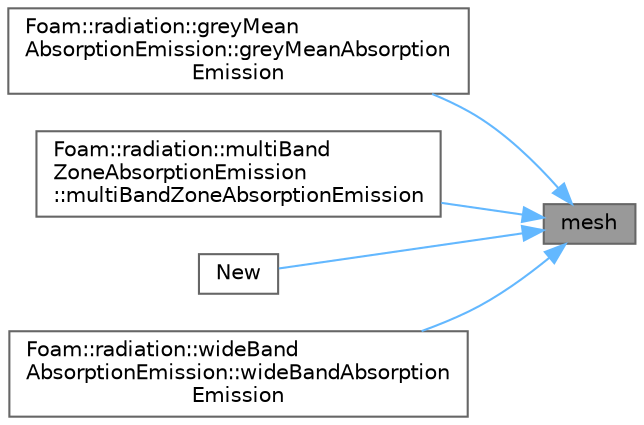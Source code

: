 digraph "mesh"
{
 // LATEX_PDF_SIZE
  bgcolor="transparent";
  edge [fontname=Helvetica,fontsize=10,labelfontname=Helvetica,labelfontsize=10];
  node [fontname=Helvetica,fontsize=10,shape=box,height=0.2,width=0.4];
  rankdir="RL";
  Node1 [id="Node000001",label="mesh",height=0.2,width=0.4,color="gray40", fillcolor="grey60", style="filled", fontcolor="black",tooltip=" "];
  Node1 -> Node2 [id="edge1_Node000001_Node000002",dir="back",color="steelblue1",style="solid",tooltip=" "];
  Node2 [id="Node000002",label="Foam::radiation::greyMean\lAbsorptionEmission::greyMeanAbsorption\lEmission",height=0.2,width=0.4,color="grey40", fillcolor="white", style="filled",URL="$classFoam_1_1radiation_1_1greyMeanAbsorptionEmission.html#ad643de09226fcf7b5a018ccf895f8177",tooltip=" "];
  Node1 -> Node3 [id="edge2_Node000001_Node000003",dir="back",color="steelblue1",style="solid",tooltip=" "];
  Node3 [id="Node000003",label="Foam::radiation::multiBand\lZoneAbsorptionEmission\l::multiBandZoneAbsorptionEmission",height=0.2,width=0.4,color="grey40", fillcolor="white", style="filled",URL="$classFoam_1_1radiation_1_1multiBandZoneAbsorptionEmission.html#a40e1ff60c09b27bc9fc9933d3d478313",tooltip=" "];
  Node1 -> Node4 [id="edge3_Node000001_Node000004",dir="back",color="steelblue1",style="solid",tooltip=" "];
  Node4 [id="Node000004",label="New",height=0.2,width=0.4,color="grey40", fillcolor="white", style="filled",URL="$classFoam_1_1radiation_1_1absorptionEmissionModel.html#a820267d8104948cd4a598de7ff1a1bfa",tooltip=" "];
  Node1 -> Node5 [id="edge4_Node000001_Node000005",dir="back",color="steelblue1",style="solid",tooltip=" "];
  Node5 [id="Node000005",label="Foam::radiation::wideBand\lAbsorptionEmission::wideBandAbsorption\lEmission",height=0.2,width=0.4,color="grey40", fillcolor="white", style="filled",URL="$classFoam_1_1radiation_1_1wideBandAbsorptionEmission.html#a64c3fb1f4f105664273e5b81625862a2",tooltip=" "];
}
